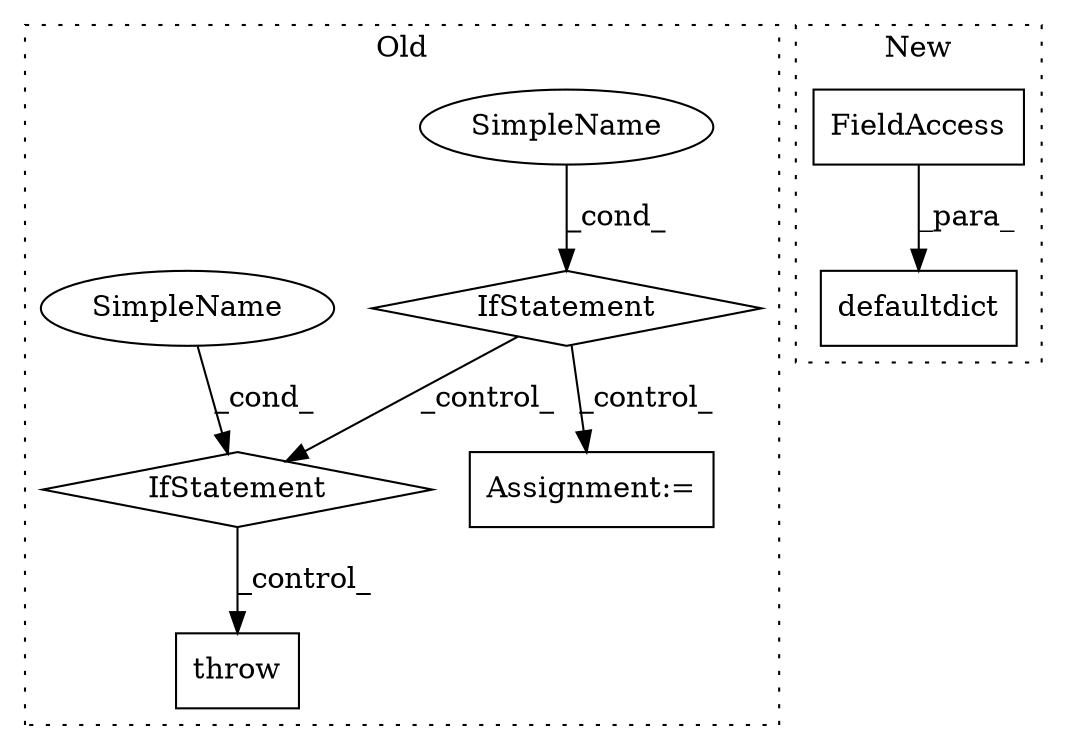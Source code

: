 digraph G {
subgraph cluster0 {
1 [label="throw" a="53" s="6497" l="6" shape="box"];
4 [label="IfStatement" a="25" s="5604,5621" l="4,2" shape="diamond"];
5 [label="SimpleName" a="42" s="" l="" shape="ellipse"];
6 [label="Assignment:=" a="7" s="5659" l="1" shape="box"];
7 [label="IfStatement" a="25" s="5779,5796" l="4,2" shape="diamond"];
8 [label="SimpleName" a="42" s="" l="" shape="ellipse"];
label = "Old";
style="dotted";
}
subgraph cluster1 {
2 [label="defaultdict" a="32" s="5451,5467" l="12,1" shape="box"];
3 [label="FieldAccess" a="22" s="5463" l="4" shape="box"];
label = "New";
style="dotted";
}
3 -> 2 [label="_para_"];
4 -> 6 [label="_control_"];
4 -> 7 [label="_control_"];
5 -> 4 [label="_cond_"];
7 -> 1 [label="_control_"];
8 -> 7 [label="_cond_"];
}